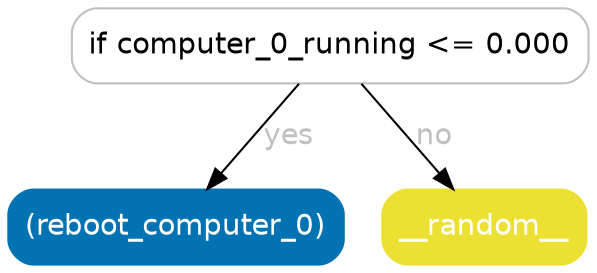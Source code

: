 digraph Tree {
	graph [bb="0,0,278.5,123"];
	node [color=gray,
		fillcolor=white,
		fontname=helvetica,
		label="\N",
		shape=box,
		style="filled, rounded"
	];
	edge [fontname=helvetica];
	0	[height=0.5,
		label="if computer_0_running <= 0.000",
		pos="154.5,105",
		width=3.4444];
	1	[color="#0173b2",
		fillcolor="#0173b2",
		fontcolor=white,
		height=0.5,
		label="(reboot_computer_0)",
		pos="80.5,18",
		width=2.2361];
	0 -> 1	[fontcolor=gray,
		label=yes,
		lp="135,61.5",
		pos="e,95.453,36.175 139.52,86.799 128.79,74.471 114.17,57.679 102.17,43.89"];
	2	[color="#ece133",
		fillcolor="#ece133",
		fontcolor=white,
		height=0.5,
		label=__random__,
		pos="228.5,18",
		width=1.3611];
	0 -> 2	[fontcolor=gray,
		label=no,
		lp="204.5,61.5",
		pos="e,213.55,36.175 169.48,86.799 180.21,74.471 194.83,57.679 206.83,43.89"];
}

